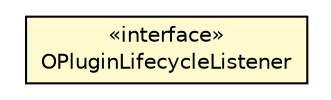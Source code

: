 #!/usr/local/bin/dot
#
# Class diagram 
# Generated by UMLGraph version R5_6-24-gf6e263 (http://www.umlgraph.org/)
#

digraph G {
	edge [fontname="Helvetica",fontsize=10,labelfontname="Helvetica",labelfontsize=10];
	node [fontname="Helvetica",fontsize=10,shape=plaintext];
	nodesep=0.25;
	ranksep=0.5;
	// com.orientechnologies.orient.server.plugin.OPluginLifecycleListener
	c2795842 [label=<<table title="com.orientechnologies.orient.server.plugin.OPluginLifecycleListener" border="0" cellborder="1" cellspacing="0" cellpadding="2" port="p" bgcolor="lemonChiffon" href="./OPluginLifecycleListener.html">
		<tr><td><table border="0" cellspacing="0" cellpadding="1">
<tr><td align="center" balign="center"> &#171;interface&#187; </td></tr>
<tr><td align="center" balign="center"> OPluginLifecycleListener </td></tr>
		</table></td></tr>
		</table>>, URL="./OPluginLifecycleListener.html", fontname="Helvetica", fontcolor="black", fontsize=10.0];
}

